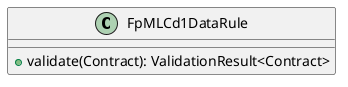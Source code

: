 @startuml

    class FpMLCd1DataRule [[FpMLCd1DataRule.html]] {
        +validate(Contract): ValidationResult<Contract>
    }

@enduml
